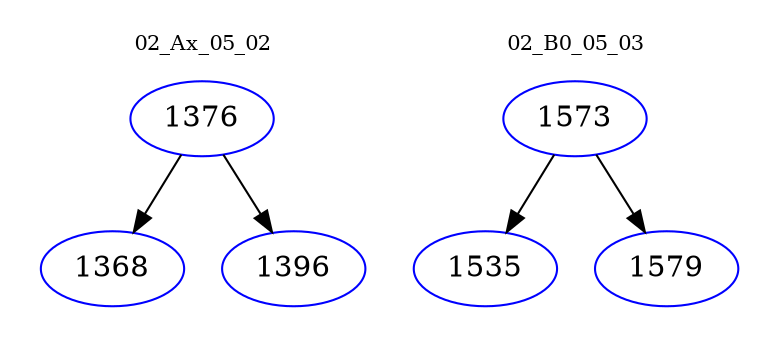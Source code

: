 digraph{
subgraph cluster_0 {
color = white
label = "02_Ax_05_02";
fontsize=10;
T0_1376 [label="1376", color="blue"]
T0_1376 -> T0_1368 [color="black"]
T0_1368 [label="1368", color="blue"]
T0_1376 -> T0_1396 [color="black"]
T0_1396 [label="1396", color="blue"]
}
subgraph cluster_1 {
color = white
label = "02_B0_05_03";
fontsize=10;
T1_1573 [label="1573", color="blue"]
T1_1573 -> T1_1535 [color="black"]
T1_1535 [label="1535", color="blue"]
T1_1573 -> T1_1579 [color="black"]
T1_1579 [label="1579", color="blue"]
}
}
